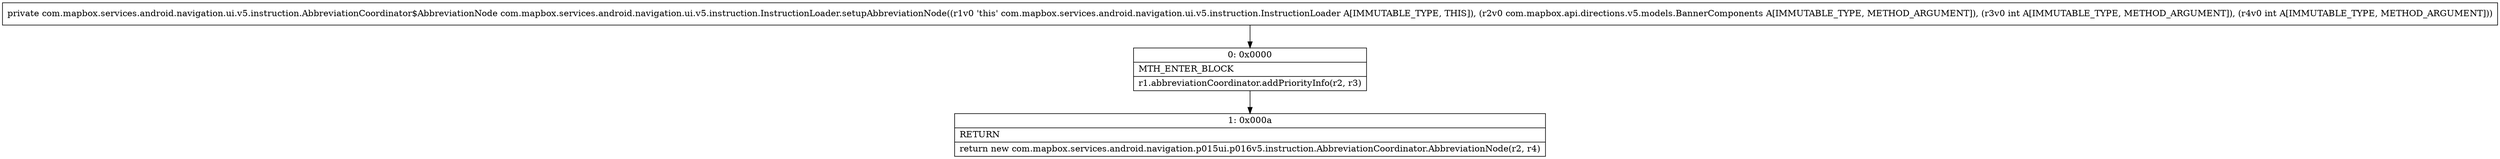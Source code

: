 digraph "CFG forcom.mapbox.services.android.navigation.ui.v5.instruction.InstructionLoader.setupAbbreviationNode(Lcom\/mapbox\/api\/directions\/v5\/models\/BannerComponents;II)Lcom\/mapbox\/services\/android\/navigation\/ui\/v5\/instruction\/AbbreviationCoordinator$AbbreviationNode;" {
Node_0 [shape=record,label="{0\:\ 0x0000|MTH_ENTER_BLOCK\l|r1.abbreviationCoordinator.addPriorityInfo(r2, r3)\l}"];
Node_1 [shape=record,label="{1\:\ 0x000a|RETURN\l|return new com.mapbox.services.android.navigation.p015ui.p016v5.instruction.AbbreviationCoordinator.AbbreviationNode(r2, r4)\l}"];
MethodNode[shape=record,label="{private com.mapbox.services.android.navigation.ui.v5.instruction.AbbreviationCoordinator$AbbreviationNode com.mapbox.services.android.navigation.ui.v5.instruction.InstructionLoader.setupAbbreviationNode((r1v0 'this' com.mapbox.services.android.navigation.ui.v5.instruction.InstructionLoader A[IMMUTABLE_TYPE, THIS]), (r2v0 com.mapbox.api.directions.v5.models.BannerComponents A[IMMUTABLE_TYPE, METHOD_ARGUMENT]), (r3v0 int A[IMMUTABLE_TYPE, METHOD_ARGUMENT]), (r4v0 int A[IMMUTABLE_TYPE, METHOD_ARGUMENT])) }"];
MethodNode -> Node_0;
Node_0 -> Node_1;
}

